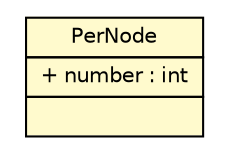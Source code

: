 #!/usr/local/bin/dot
#
# Class diagram 
# Generated by UMLGraph version R5_6 (http://www.umlgraph.org/)
#

digraph G {
	edge [fontname="Helvetica",fontsize=10,labelfontname="Helvetica",labelfontsize=10];
	node [fontname="Helvetica",fontsize=10,shape=plaintext];
	nodesep=0.25;
	ranksep=0.5;
	// sorcer.eo.operator.PerNode
	c523391 [label=<<table title="sorcer.eo.operator.PerNode" border="0" cellborder="1" cellspacing="0" cellpadding="2" port="p" bgcolor="lemonChiffon" href="./operator.PerNode.html">
		<tr><td><table border="0" cellspacing="0" cellpadding="1">
<tr><td align="center" balign="center"> PerNode </td></tr>
		</table></td></tr>
		<tr><td><table border="0" cellspacing="0" cellpadding="1">
<tr><td align="left" balign="left"> + number : int </td></tr>
		</table></td></tr>
		<tr><td><table border="0" cellspacing="0" cellpadding="1">
<tr><td align="left" balign="left">  </td></tr>
		</table></td></tr>
		</table>>, URL="./operator.PerNode.html", fontname="Helvetica", fontcolor="black", fontsize=10.0];
}

